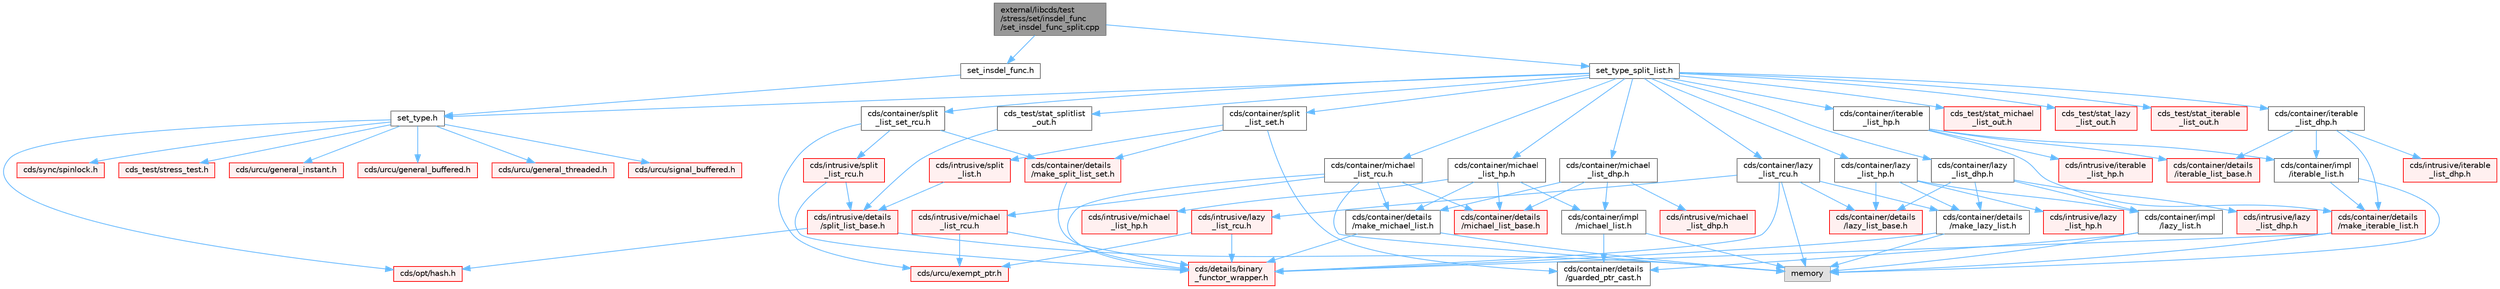 digraph "external/libcds/test/stress/set/insdel_func/set_insdel_func_split.cpp"
{
 // LATEX_PDF_SIZE
  bgcolor="transparent";
  edge [fontname=Helvetica,fontsize=10,labelfontname=Helvetica,labelfontsize=10];
  node [fontname=Helvetica,fontsize=10,shape=box,height=0.2,width=0.4];
  Node1 [id="Node000001",label="external/libcds/test\l/stress/set/insdel_func\l/set_insdel_func_split.cpp",height=0.2,width=0.4,color="gray40", fillcolor="grey60", style="filled", fontcolor="black",tooltip=" "];
  Node1 -> Node2 [id="edge1_Node000001_Node000002",color="steelblue1",style="solid",tooltip=" "];
  Node2 [id="Node000002",label="set_insdel_func.h",height=0.2,width=0.4,color="grey40", fillcolor="white", style="filled",URL="$set__insdel__func_8h.html",tooltip=" "];
  Node2 -> Node3 [id="edge2_Node000002_Node000003",color="steelblue1",style="solid",tooltip=" "];
  Node3 [id="Node000003",label="set_type.h",height=0.2,width=0.4,color="grey40", fillcolor="white", style="filled",URL="$set__type_8h.html",tooltip=" "];
  Node3 -> Node4 [id="edge3_Node000003_Node000004",color="steelblue1",style="solid",tooltip=" "];
  Node4 [id="Node000004",label="cds/urcu/general_instant.h",height=0.2,width=0.4,color="red", fillcolor="#FFF0F0", style="filled",URL="$general__instant_8h.html",tooltip=" "];
  Node3 -> Node59 [id="edge4_Node000003_Node000059",color="steelblue1",style="solid",tooltip=" "];
  Node59 [id="Node000059",label="cds/urcu/general_buffered.h",height=0.2,width=0.4,color="red", fillcolor="#FFF0F0", style="filled",URL="$general__buffered_8h.html",tooltip=" "];
  Node3 -> Node73 [id="edge5_Node000003_Node000073",color="steelblue1",style="solid",tooltip=" "];
  Node73 [id="Node000073",label="cds/urcu/general_threaded.h",height=0.2,width=0.4,color="red", fillcolor="#FFF0F0", style="filled",URL="$general__threaded_8h.html",tooltip=" "];
  Node3 -> Node77 [id="edge6_Node000003_Node000077",color="steelblue1",style="solid",tooltip=" "];
  Node77 [id="Node000077",label="cds/urcu/signal_buffered.h",height=0.2,width=0.4,color="red", fillcolor="#FFF0F0", style="filled",URL="$signal__buffered_8h.html",tooltip=" "];
  Node3 -> Node80 [id="edge7_Node000003_Node000080",color="steelblue1",style="solid",tooltip=" "];
  Node80 [id="Node000080",label="cds/opt/hash.h",height=0.2,width=0.4,color="red", fillcolor="#FFF0F0", style="filled",URL="$external_2libcds_2cds_2opt_2hash_8h.html",tooltip=" "];
  Node3 -> Node83 [id="edge8_Node000003_Node000083",color="steelblue1",style="solid",tooltip=" "];
  Node83 [id="Node000083",label="cds/sync/spinlock.h",height=0.2,width=0.4,color="red", fillcolor="#FFF0F0", style="filled",URL="$sync_2spinlock_8h.html",tooltip=" "];
  Node3 -> Node84 [id="edge9_Node000003_Node000084",color="steelblue1",style="solid",tooltip=" "];
  Node84 [id="Node000084",label="cds_test/stress_test.h",height=0.2,width=0.4,color="red", fillcolor="#FFF0F0", style="filled",URL="$stress__test_8h.html",tooltip=" "];
  Node1 -> Node95 [id="edge10_Node000001_Node000095",color="steelblue1",style="solid",tooltip=" "];
  Node95 [id="Node000095",label="set_type_split_list.h",height=0.2,width=0.4,color="grey40", fillcolor="white", style="filled",URL="$set__type__split__list_8h.html",tooltip=" "];
  Node95 -> Node3 [id="edge11_Node000095_Node000003",color="steelblue1",style="solid",tooltip=" "];
  Node95 -> Node96 [id="edge12_Node000095_Node000096",color="steelblue1",style="solid",tooltip=" "];
  Node96 [id="Node000096",label="cds/container/michael\l_list_hp.h",height=0.2,width=0.4,color="grey40", fillcolor="white", style="filled",URL="$container_2michael__list__hp_8h.html",tooltip=" "];
  Node96 -> Node97 [id="edge13_Node000096_Node000097",color="steelblue1",style="solid",tooltip=" "];
  Node97 [id="Node000097",label="cds/container/details\l/michael_list_base.h",height=0.2,width=0.4,color="red", fillcolor="#FFF0F0", style="filled",URL="$container_2details_2michael__list__base_8h.html",tooltip=" "];
  Node96 -> Node101 [id="edge14_Node000096_Node000101",color="steelblue1",style="solid",tooltip=" "];
  Node101 [id="Node000101",label="cds/intrusive/michael\l_list_hp.h",height=0.2,width=0.4,color="red", fillcolor="#FFF0F0", style="filled",URL="$intrusive_2michael__list__hp_8h.html",tooltip=" "];
  Node96 -> Node104 [id="edge15_Node000096_Node000104",color="steelblue1",style="solid",tooltip=" "];
  Node104 [id="Node000104",label="cds/container/details\l/make_michael_list.h",height=0.2,width=0.4,color="grey40", fillcolor="white", style="filled",URL="$make__michael__list_8h.html",tooltip=" "];
  Node104 -> Node105 [id="edge16_Node000104_Node000105",color="steelblue1",style="solid",tooltip=" "];
  Node105 [id="Node000105",label="cds/details/binary\l_functor_wrapper.h",height=0.2,width=0.4,color="red", fillcolor="#FFF0F0", style="filled",URL="$binary__functor__wrapper_8h.html",tooltip=" "];
  Node104 -> Node19 [id="edge17_Node000104_Node000019",color="steelblue1",style="solid",tooltip=" "];
  Node19 [id="Node000019",label="memory",height=0.2,width=0.4,color="grey60", fillcolor="#E0E0E0", style="filled",tooltip=" "];
  Node96 -> Node106 [id="edge18_Node000096_Node000106",color="steelblue1",style="solid",tooltip=" "];
  Node106 [id="Node000106",label="cds/container/impl\l/michael_list.h",height=0.2,width=0.4,color="grey40", fillcolor="white", style="filled",URL="$container_2impl_2michael__list_8h.html",tooltip=" "];
  Node106 -> Node19 [id="edge19_Node000106_Node000019",color="steelblue1",style="solid",tooltip=" "];
  Node106 -> Node107 [id="edge20_Node000106_Node000107",color="steelblue1",style="solid",tooltip=" "];
  Node107 [id="Node000107",label="cds/container/details\l/guarded_ptr_cast.h",height=0.2,width=0.4,color="grey40", fillcolor="white", style="filled",URL="$guarded__ptr__cast_8h.html",tooltip=" "];
  Node95 -> Node108 [id="edge21_Node000095_Node000108",color="steelblue1",style="solid",tooltip=" "];
  Node108 [id="Node000108",label="cds/container/michael\l_list_dhp.h",height=0.2,width=0.4,color="grey40", fillcolor="white", style="filled",URL="$container_2michael__list__dhp_8h.html",tooltip=" "];
  Node108 -> Node97 [id="edge22_Node000108_Node000097",color="steelblue1",style="solid",tooltip=" "];
  Node108 -> Node109 [id="edge23_Node000108_Node000109",color="steelblue1",style="solid",tooltip=" "];
  Node109 [id="Node000109",label="cds/intrusive/michael\l_list_dhp.h",height=0.2,width=0.4,color="red", fillcolor="#FFF0F0", style="filled",URL="$intrusive_2michael__list__dhp_8h.html",tooltip=" "];
  Node108 -> Node104 [id="edge24_Node000108_Node000104",color="steelblue1",style="solid",tooltip=" "];
  Node108 -> Node106 [id="edge25_Node000108_Node000106",color="steelblue1",style="solid",tooltip=" "];
  Node95 -> Node113 [id="edge26_Node000095_Node000113",color="steelblue1",style="solid",tooltip=" "];
  Node113 [id="Node000113",label="cds/container/michael\l_list_rcu.h",height=0.2,width=0.4,color="grey40", fillcolor="white", style="filled",URL="$container_2michael__list__rcu_8h.html",tooltip=" "];
  Node113 -> Node19 [id="edge27_Node000113_Node000019",color="steelblue1",style="solid",tooltip=" "];
  Node113 -> Node97 [id="edge28_Node000113_Node000097",color="steelblue1",style="solid",tooltip=" "];
  Node113 -> Node114 [id="edge29_Node000113_Node000114",color="steelblue1",style="solid",tooltip=" "];
  Node114 [id="Node000114",label="cds/intrusive/michael\l_list_rcu.h",height=0.2,width=0.4,color="red", fillcolor="#FFF0F0", style="filled",URL="$intrusive_2michael__list__rcu_8h.html",tooltip=" "];
  Node114 -> Node105 [id="edge30_Node000114_Node000105",color="steelblue1",style="solid",tooltip=" "];
  Node114 -> Node116 [id="edge31_Node000114_Node000116",color="steelblue1",style="solid",tooltip=" "];
  Node116 [id="Node000116",label="cds/urcu/exempt_ptr.h",height=0.2,width=0.4,color="red", fillcolor="#FFF0F0", style="filled",URL="$exempt__ptr_8h.html",tooltip=" "];
  Node113 -> Node104 [id="edge32_Node000113_Node000104",color="steelblue1",style="solid",tooltip=" "];
  Node113 -> Node105 [id="edge33_Node000113_Node000105",color="steelblue1",style="solid",tooltip=" "];
  Node95 -> Node119 [id="edge34_Node000095_Node000119",color="steelblue1",style="solid",tooltip=" "];
  Node119 [id="Node000119",label="cds/container/lazy\l_list_hp.h",height=0.2,width=0.4,color="grey40", fillcolor="white", style="filled",URL="$container_2lazy__list__hp_8h.html",tooltip=" "];
  Node119 -> Node120 [id="edge35_Node000119_Node000120",color="steelblue1",style="solid",tooltip=" "];
  Node120 [id="Node000120",label="cds/container/details\l/lazy_list_base.h",height=0.2,width=0.4,color="red", fillcolor="#FFF0F0", style="filled",URL="$container_2details_2lazy__list__base_8h.html",tooltip=" "];
  Node119 -> Node122 [id="edge36_Node000119_Node000122",color="steelblue1",style="solid",tooltip=" "];
  Node122 [id="Node000122",label="cds/intrusive/lazy\l_list_hp.h",height=0.2,width=0.4,color="red", fillcolor="#FFF0F0", style="filled",URL="$intrusive_2lazy__list__hp_8h.html",tooltip=" "];
  Node119 -> Node124 [id="edge37_Node000119_Node000124",color="steelblue1",style="solid",tooltip=" "];
  Node124 [id="Node000124",label="cds/container/details\l/make_lazy_list.h",height=0.2,width=0.4,color="grey40", fillcolor="white", style="filled",URL="$make__lazy__list_8h.html",tooltip=" "];
  Node124 -> Node105 [id="edge38_Node000124_Node000105",color="steelblue1",style="solid",tooltip=" "];
  Node124 -> Node19 [id="edge39_Node000124_Node000019",color="steelblue1",style="solid",tooltip=" "];
  Node119 -> Node125 [id="edge40_Node000119_Node000125",color="steelblue1",style="solid",tooltip=" "];
  Node125 [id="Node000125",label="cds/container/impl\l/lazy_list.h",height=0.2,width=0.4,color="grey40", fillcolor="white", style="filled",URL="$container_2impl_2lazy__list_8h.html",tooltip=" "];
  Node125 -> Node19 [id="edge41_Node000125_Node000019",color="steelblue1",style="solid",tooltip=" "];
  Node125 -> Node107 [id="edge42_Node000125_Node000107",color="steelblue1",style="solid",tooltip=" "];
  Node95 -> Node126 [id="edge43_Node000095_Node000126",color="steelblue1",style="solid",tooltip=" "];
  Node126 [id="Node000126",label="cds/container/lazy\l_list_dhp.h",height=0.2,width=0.4,color="grey40", fillcolor="white", style="filled",URL="$container_2lazy__list__dhp_8h.html",tooltip=" "];
  Node126 -> Node120 [id="edge44_Node000126_Node000120",color="steelblue1",style="solid",tooltip=" "];
  Node126 -> Node127 [id="edge45_Node000126_Node000127",color="steelblue1",style="solid",tooltip=" "];
  Node127 [id="Node000127",label="cds/intrusive/lazy\l_list_dhp.h",height=0.2,width=0.4,color="red", fillcolor="#FFF0F0", style="filled",URL="$intrusive_2lazy__list__dhp_8h.html",tooltip=" "];
  Node126 -> Node124 [id="edge46_Node000126_Node000124",color="steelblue1",style="solid",tooltip=" "];
  Node126 -> Node125 [id="edge47_Node000126_Node000125",color="steelblue1",style="solid",tooltip=" "];
  Node95 -> Node128 [id="edge48_Node000095_Node000128",color="steelblue1",style="solid",tooltip=" "];
  Node128 [id="Node000128",label="cds/container/lazy\l_list_rcu.h",height=0.2,width=0.4,color="grey40", fillcolor="white", style="filled",URL="$container_2lazy__list__rcu_8h.html",tooltip=" "];
  Node128 -> Node19 [id="edge49_Node000128_Node000019",color="steelblue1",style="solid",tooltip=" "];
  Node128 -> Node120 [id="edge50_Node000128_Node000120",color="steelblue1",style="solid",tooltip=" "];
  Node128 -> Node129 [id="edge51_Node000128_Node000129",color="steelblue1",style="solid",tooltip=" "];
  Node129 [id="Node000129",label="cds/intrusive/lazy\l_list_rcu.h",height=0.2,width=0.4,color="red", fillcolor="#FFF0F0", style="filled",URL="$intrusive_2lazy__list__rcu_8h.html",tooltip=" "];
  Node129 -> Node105 [id="edge52_Node000129_Node000105",color="steelblue1",style="solid",tooltip=" "];
  Node129 -> Node116 [id="edge53_Node000129_Node000116",color="steelblue1",style="solid",tooltip=" "];
  Node128 -> Node105 [id="edge54_Node000128_Node000105",color="steelblue1",style="solid",tooltip=" "];
  Node128 -> Node124 [id="edge55_Node000128_Node000124",color="steelblue1",style="solid",tooltip=" "];
  Node95 -> Node130 [id="edge56_Node000095_Node000130",color="steelblue1",style="solid",tooltip=" "];
  Node130 [id="Node000130",label="cds/container/iterable\l_list_hp.h",height=0.2,width=0.4,color="grey40", fillcolor="white", style="filled",URL="$container_2iterable__list__hp_8h.html",tooltip=" "];
  Node130 -> Node131 [id="edge57_Node000130_Node000131",color="steelblue1",style="solid",tooltip=" "];
  Node131 [id="Node000131",label="cds/container/details\l/iterable_list_base.h",height=0.2,width=0.4,color="red", fillcolor="#FFF0F0", style="filled",URL="$container_2details_2iterable__list__base_8h.html",tooltip=" "];
  Node130 -> Node133 [id="edge58_Node000130_Node000133",color="steelblue1",style="solid",tooltip=" "];
  Node133 [id="Node000133",label="cds/intrusive/iterable\l_list_hp.h",height=0.2,width=0.4,color="red", fillcolor="#FFF0F0", style="filled",URL="$intrusive_2iterable__list__hp_8h.html",tooltip=" "];
  Node130 -> Node135 [id="edge59_Node000130_Node000135",color="steelblue1",style="solid",tooltip=" "];
  Node135 [id="Node000135",label="cds/container/details\l/make_iterable_list.h",height=0.2,width=0.4,color="red", fillcolor="#FFF0F0", style="filled",URL="$make__iterable__list_8h.html",tooltip=" "];
  Node135 -> Node105 [id="edge60_Node000135_Node000105",color="steelblue1",style="solid",tooltip=" "];
  Node135 -> Node19 [id="edge61_Node000135_Node000019",color="steelblue1",style="solid",tooltip=" "];
  Node130 -> Node136 [id="edge62_Node000130_Node000136",color="steelblue1",style="solid",tooltip=" "];
  Node136 [id="Node000136",label="cds/container/impl\l/iterable_list.h",height=0.2,width=0.4,color="grey40", fillcolor="white", style="filled",URL="$container_2impl_2iterable__list_8h.html",tooltip=" "];
  Node136 -> Node135 [id="edge63_Node000136_Node000135",color="steelblue1",style="solid",tooltip=" "];
  Node136 -> Node19 [id="edge64_Node000136_Node000019",color="steelblue1",style="solid",tooltip=" "];
  Node95 -> Node137 [id="edge65_Node000095_Node000137",color="steelblue1",style="solid",tooltip=" "];
  Node137 [id="Node000137",label="cds/container/iterable\l_list_dhp.h",height=0.2,width=0.4,color="grey40", fillcolor="white", style="filled",URL="$container_2iterable__list__dhp_8h.html",tooltip=" "];
  Node137 -> Node131 [id="edge66_Node000137_Node000131",color="steelblue1",style="solid",tooltip=" "];
  Node137 -> Node138 [id="edge67_Node000137_Node000138",color="steelblue1",style="solid",tooltip=" "];
  Node138 [id="Node000138",label="cds/intrusive/iterable\l_list_dhp.h",height=0.2,width=0.4,color="red", fillcolor="#FFF0F0", style="filled",URL="$intrusive_2iterable__list__dhp_8h.html",tooltip=" "];
  Node137 -> Node135 [id="edge68_Node000137_Node000135",color="steelblue1",style="solid",tooltip=" "];
  Node137 -> Node136 [id="edge69_Node000137_Node000136",color="steelblue1",style="solid",tooltip=" "];
  Node95 -> Node139 [id="edge70_Node000095_Node000139",color="steelblue1",style="solid",tooltip=" "];
  Node139 [id="Node000139",label="cds/container/split\l_list_set.h",height=0.2,width=0.4,color="grey40", fillcolor="white", style="filled",URL="$split__list__set_8h.html",tooltip=" "];
  Node139 -> Node140 [id="edge71_Node000139_Node000140",color="steelblue1",style="solid",tooltip=" "];
  Node140 [id="Node000140",label="cds/intrusive/split\l_list.h",height=0.2,width=0.4,color="red", fillcolor="#FFF0F0", style="filled",URL="$split__list_8h.html",tooltip=" "];
  Node140 -> Node141 [id="edge72_Node000140_Node000141",color="steelblue1",style="solid",tooltip=" "];
  Node141 [id="Node000141",label="cds/intrusive/details\l/split_list_base.h",height=0.2,width=0.4,color="red", fillcolor="#FFF0F0", style="filled",URL="$intrusive_2details_2split__list__base_8h.html",tooltip=" "];
  Node141 -> Node80 [id="edge73_Node000141_Node000080",color="steelblue1",style="solid",tooltip=" "];
  Node141 -> Node19 [id="edge74_Node000141_Node000019",color="steelblue1",style="solid",tooltip=" "];
  Node139 -> Node145 [id="edge75_Node000139_Node000145",color="steelblue1",style="solid",tooltip=" "];
  Node145 [id="Node000145",label="cds/container/details\l/make_split_list_set.h",height=0.2,width=0.4,color="red", fillcolor="#FFF0F0", style="filled",URL="$make__split__list__set_8h.html",tooltip=" "];
  Node145 -> Node105 [id="edge76_Node000145_Node000105",color="steelblue1",style="solid",tooltip=" "];
  Node139 -> Node107 [id="edge77_Node000139_Node000107",color="steelblue1",style="solid",tooltip=" "];
  Node95 -> Node147 [id="edge78_Node000095_Node000147",color="steelblue1",style="solid",tooltip=" "];
  Node147 [id="Node000147",label="cds/container/split\l_list_set_rcu.h",height=0.2,width=0.4,color="grey40", fillcolor="white", style="filled",URL="$split__list__set__rcu_8h.html",tooltip=" "];
  Node147 -> Node148 [id="edge79_Node000147_Node000148",color="steelblue1",style="solid",tooltip=" "];
  Node148 [id="Node000148",label="cds/intrusive/split\l_list_rcu.h",height=0.2,width=0.4,color="red", fillcolor="#FFF0F0", style="filled",URL="$split__list__rcu_8h.html",tooltip=" "];
  Node148 -> Node141 [id="edge80_Node000148_Node000141",color="steelblue1",style="solid",tooltip=" "];
  Node148 -> Node105 [id="edge81_Node000148_Node000105",color="steelblue1",style="solid",tooltip=" "];
  Node147 -> Node145 [id="edge82_Node000147_Node000145",color="steelblue1",style="solid",tooltip=" "];
  Node147 -> Node116 [id="edge83_Node000147_Node000116",color="steelblue1",style="solid",tooltip=" "];
  Node95 -> Node149 [id="edge84_Node000095_Node000149",color="steelblue1",style="solid",tooltip=" "];
  Node149 [id="Node000149",label="cds_test/stat_splitlist\l_out.h",height=0.2,width=0.4,color="grey40", fillcolor="white", style="filled",URL="$stat__splitlist__out_8h.html",tooltip=" "];
  Node149 -> Node141 [id="edge85_Node000149_Node000141",color="steelblue1",style="solid",tooltip=" "];
  Node95 -> Node150 [id="edge86_Node000095_Node000150",color="steelblue1",style="solid",tooltip=" "];
  Node150 [id="Node000150",label="cds_test/stat_michael\l_list_out.h",height=0.2,width=0.4,color="red", fillcolor="#FFF0F0", style="filled",URL="$stat__michael__list__out_8h.html",tooltip=" "];
  Node95 -> Node151 [id="edge87_Node000095_Node000151",color="steelblue1",style="solid",tooltip=" "];
  Node151 [id="Node000151",label="cds_test/stat_lazy\l_list_out.h",height=0.2,width=0.4,color="red", fillcolor="#FFF0F0", style="filled",URL="$stat__lazy__list__out_8h.html",tooltip=" "];
  Node95 -> Node152 [id="edge88_Node000095_Node000152",color="steelblue1",style="solid",tooltip=" "];
  Node152 [id="Node000152",label="cds_test/stat_iterable\l_list_out.h",height=0.2,width=0.4,color="red", fillcolor="#FFF0F0", style="filled",URL="$stat__iterable__list__out_8h.html",tooltip=" "];
}

